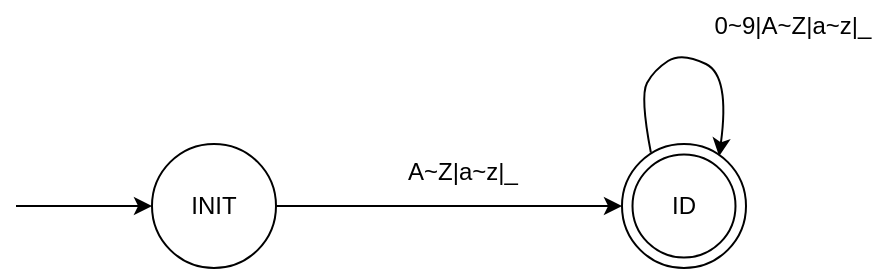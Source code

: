 <mxfile version="21.0.6" type="github">
  <diagram name="第 1 页" id="erAXe_Wxpm68nUaS75fc">
    <mxGraphModel dx="780" dy="412" grid="0" gridSize="10" guides="1" tooltips="1" connect="1" arrows="1" fold="1" page="1" pageScale="1" pageWidth="2339" pageHeight="3300" math="0" shadow="0">
      <root>
        <mxCell id="0" />
        <mxCell id="1" parent="0" />
        <mxCell id="F55G2n2z7W6Ln7JBsmad-5" style="edgeStyle=orthogonalEdgeStyle;rounded=0;orthogonalLoop=1;jettySize=auto;html=1;" edge="1" parent="1" source="F55G2n2z7W6Ln7JBsmad-1" target="F55G2n2z7W6Ln7JBsmad-4">
          <mxGeometry relative="1" as="geometry" />
        </mxCell>
        <mxCell id="F55G2n2z7W6Ln7JBsmad-1" value="INIT" style="ellipse;whiteSpace=wrap;html=1;aspect=fixed;" vertex="1" parent="1">
          <mxGeometry x="226" y="1118" width="62" height="62" as="geometry" />
        </mxCell>
        <mxCell id="F55G2n2z7W6Ln7JBsmad-2" value="" style="endArrow=classic;html=1;rounded=0;" edge="1" parent="1">
          <mxGeometry width="50" height="50" relative="1" as="geometry">
            <mxPoint x="158" y="1149" as="sourcePoint" />
            <mxPoint x="226" y="1149" as="targetPoint" />
          </mxGeometry>
        </mxCell>
        <mxCell id="F55G2n2z7W6Ln7JBsmad-4" value="INIT" style="ellipse;whiteSpace=wrap;html=1;aspect=fixed;" vertex="1" parent="1">
          <mxGeometry x="461" y="1118" width="62" height="62" as="geometry" />
        </mxCell>
        <mxCell id="F55G2n2z7W6Ln7JBsmad-6" value="ID" style="ellipse;whiteSpace=wrap;html=1;aspect=fixed;" vertex="1" parent="1">
          <mxGeometry x="466.25" y="1123.25" width="51.5" height="51.5" as="geometry" />
        </mxCell>
        <mxCell id="F55G2n2z7W6Ln7JBsmad-7" value="A~Z|a~z|_" style="text;html=1;align=center;verticalAlign=middle;resizable=0;points=[];autosize=1;strokeColor=none;fillColor=none;" vertex="1" parent="1">
          <mxGeometry x="344" y="1119" width="73" height="26" as="geometry" />
        </mxCell>
        <mxCell id="F55G2n2z7W6Ln7JBsmad-8" value="0~9|A~Z|a~z|_" style="text;html=1;align=center;verticalAlign=middle;resizable=0;points=[];autosize=1;strokeColor=none;fillColor=none;" vertex="1" parent="1">
          <mxGeometry x="498" y="1046" width="96" height="26" as="geometry" />
        </mxCell>
        <mxCell id="F55G2n2z7W6Ln7JBsmad-9" value="" style="curved=1;endArrow=classic;html=1;rounded=0;exitX=0.233;exitY=0.07;exitDx=0;exitDy=0;exitPerimeter=0;entryX=0.783;entryY=0.098;entryDx=0;entryDy=0;entryPerimeter=0;" edge="1" parent="1" source="F55G2n2z7W6Ln7JBsmad-4" target="F55G2n2z7W6Ln7JBsmad-4">
          <mxGeometry width="50" height="50" relative="1" as="geometry">
            <mxPoint x="455" y="1097" as="sourcePoint" />
            <mxPoint x="494" y="1101" as="targetPoint" />
            <Array as="points">
              <mxPoint x="470" y="1094" />
              <mxPoint x="477" y="1081" />
              <mxPoint x="491" y="1072" />
              <mxPoint x="515" y="1084" />
            </Array>
          </mxGeometry>
        </mxCell>
      </root>
    </mxGraphModel>
  </diagram>
</mxfile>

